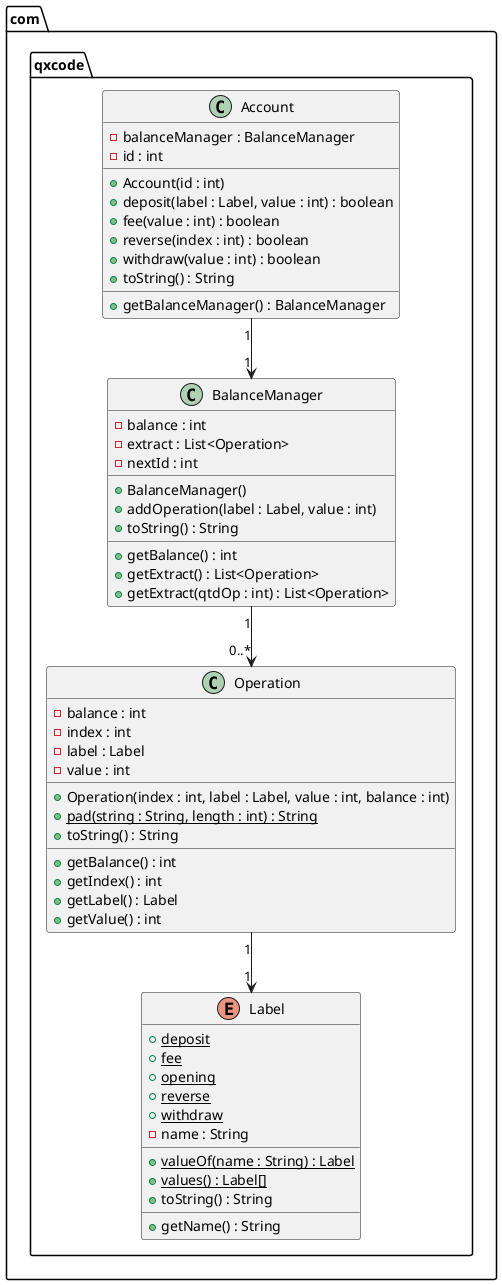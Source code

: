 @startuml
package com.qxcode {
  class Account {
    - balanceManager : BalanceManager
    - id : int
    __
    + Account(id : int)
    + deposit(label : Label, value : int) : boolean
    + fee(value : int) : boolean
    + reverse(index : int) : boolean
    + withdraw(value : int) : boolean
    + toString() : String
    __
    + getBalanceManager() : BalanceManager
  }
  class BalanceManager {
    - balance : int
    - extract : List<Operation>
    - nextId : int
    __
    + BalanceManager()
    + addOperation(label : Label, value : int)
    + toString() : String
    __
    + getBalance() : int
    + getExtract() : List<Operation>
    + getExtract(qtdOp : int) : List<Operation>
  }
  enum Label {
    + deposit {static}
    + fee {static}
    + opening {static}
    + reverse {static}
    + withdraw {static}
    - name : String
    __
    + valueOf(name : String) : Label {static}
    + values() : Label[] {static}
    + toString() : String
    __
    + getName() : String
  }
  class Operation {
    - balance : int
    - index : int
    - label : Label
    - value : int
    __
    + Operation(index : int, label : Label, value : int, balance : int)
    + pad(string : String, length : int) : String {static}
    + toString() : String
    __
    + getBalance() : int
    + getIndex() : int
    + getLabel() : Label
    + getValue() : int
  }
}
Account "1" -->  "1" BalanceManager
BalanceManager "1" -->  "0..*" Operation
Operation "1" -->  "1" Label
@enduml